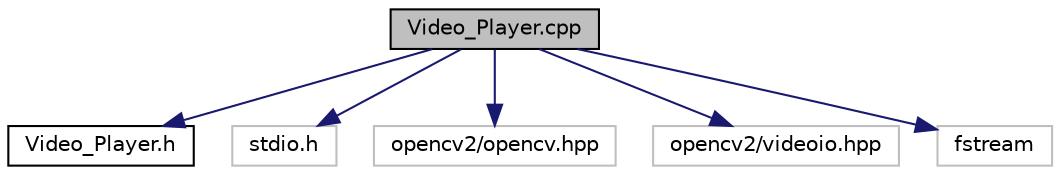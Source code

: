 digraph "Video_Player.cpp"
{
  edge [fontname="Helvetica",fontsize="10",labelfontname="Helvetica",labelfontsize="10"];
  node [fontname="Helvetica",fontsize="10",shape=record];
  Node0 [label="Video_Player.cpp",height=0.2,width=0.4,color="black", fillcolor="grey75", style="filled", fontcolor="black"];
  Node0 -> Node1 [color="midnightblue",fontsize="10",style="solid",fontname="Helvetica"];
  Node1 [label="Video_Player.h",height=0.2,width=0.4,color="black", fillcolor="white", style="filled",URL="$Video__Player_8h_source.html"];
  Node0 -> Node2 [color="midnightblue",fontsize="10",style="solid",fontname="Helvetica"];
  Node2 [label="stdio.h",height=0.2,width=0.4,color="grey75", fillcolor="white", style="filled"];
  Node0 -> Node3 [color="midnightblue",fontsize="10",style="solid",fontname="Helvetica"];
  Node3 [label="opencv2/opencv.hpp",height=0.2,width=0.4,color="grey75", fillcolor="white", style="filled"];
  Node0 -> Node4 [color="midnightblue",fontsize="10",style="solid",fontname="Helvetica"];
  Node4 [label="opencv2/videoio.hpp",height=0.2,width=0.4,color="grey75", fillcolor="white", style="filled"];
  Node0 -> Node5 [color="midnightblue",fontsize="10",style="solid",fontname="Helvetica"];
  Node5 [label="fstream",height=0.2,width=0.4,color="grey75", fillcolor="white", style="filled"];
}
